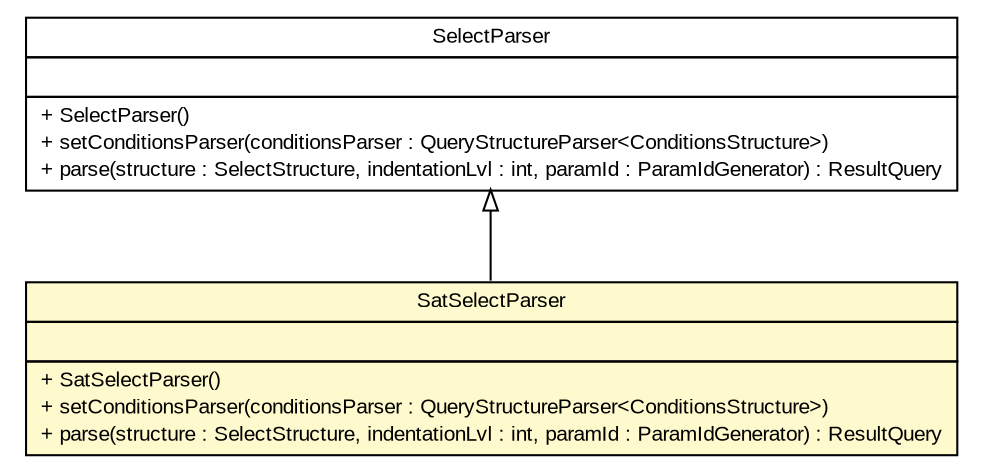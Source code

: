 #!/usr/local/bin/dot
#
# Class diagram 
# Generated by UMLGraph version R5_6 (http://www.umlgraph.org/)
#

digraph G {
	edge [fontname="arial",fontsize=10,labelfontname="arial",labelfontsize=10];
	node [fontname="arial",fontsize=10,shape=plaintext];
	nodesep=0.25;
	ranksep=0.5;
	// br.gov.to.sefaz.persistence.query.parser.select.SelectParser
	c15667 [label=<<table title="br.gov.to.sefaz.persistence.query.parser.select.SelectParser" border="0" cellborder="1" cellspacing="0" cellpadding="2" port="p" href="../../../query/parser/select/SelectParser.html">
		<tr><td><table border="0" cellspacing="0" cellpadding="1">
<tr><td align="center" balign="center"> SelectParser </td></tr>
		</table></td></tr>
		<tr><td><table border="0" cellspacing="0" cellpadding="1">
<tr><td align="left" balign="left">  </td></tr>
		</table></td></tr>
		<tr><td><table border="0" cellspacing="0" cellpadding="1">
<tr><td align="left" balign="left"> + SelectParser() </td></tr>
<tr><td align="left" balign="left"> + setConditionsParser(conditionsParser : QueryStructureParser&lt;ConditionsStructure&gt;) </td></tr>
<tr><td align="left" balign="left"> + parse(structure : SelectStructure, indentationLvl : int, paramId : ParamIdGenerator) : ResultQuery </td></tr>
		</table></td></tr>
		</table>>, URL="../../../query/parser/select/SelectParser.html", fontname="arial", fontcolor="black", fontsize=10.0];
	// br.gov.to.sefaz.persistence.satquery.parser.select.SatSelectParser
	c15705 [label=<<table title="br.gov.to.sefaz.persistence.satquery.parser.select.SatSelectParser" border="0" cellborder="1" cellspacing="0" cellpadding="2" port="p" bgcolor="lemonChiffon" href="./SatSelectParser.html">
		<tr><td><table border="0" cellspacing="0" cellpadding="1">
<tr><td align="center" balign="center"> SatSelectParser </td></tr>
		</table></td></tr>
		<tr><td><table border="0" cellspacing="0" cellpadding="1">
<tr><td align="left" balign="left">  </td></tr>
		</table></td></tr>
		<tr><td><table border="0" cellspacing="0" cellpadding="1">
<tr><td align="left" balign="left"> + SatSelectParser() </td></tr>
<tr><td align="left" balign="left"> + setConditionsParser(conditionsParser : QueryStructureParser&lt;ConditionsStructure&gt;) </td></tr>
<tr><td align="left" balign="left"> + parse(structure : SelectStructure, indentationLvl : int, paramId : ParamIdGenerator) : ResultQuery </td></tr>
		</table></td></tr>
		</table>>, URL="./SatSelectParser.html", fontname="arial", fontcolor="black", fontsize=10.0];
	//br.gov.to.sefaz.persistence.satquery.parser.select.SatSelectParser extends br.gov.to.sefaz.persistence.query.parser.select.SelectParser
	c15667:p -> c15705:p [dir=back,arrowtail=empty];
}

